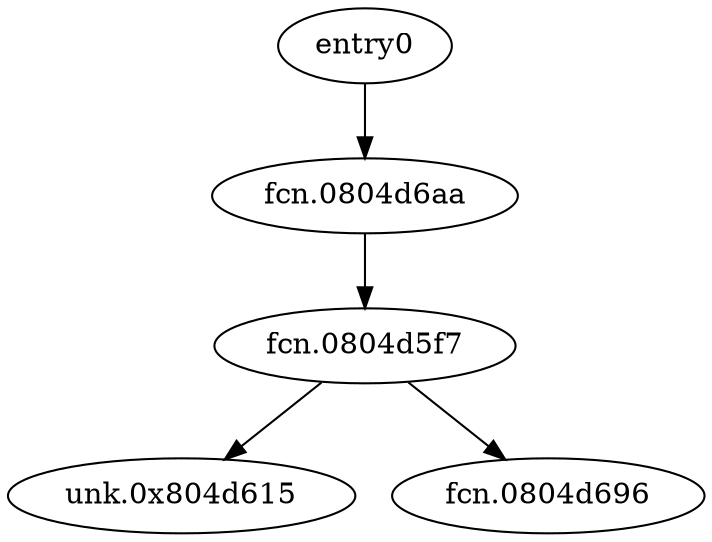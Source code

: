 digraph code {
  "0x0804d3e8" [label="entry0"];
  "0x0804d3e8" -> "0x0804d6aa";
  "0x0804d6aa" [label="fcn.0804d6aa"];
  "0x0804d6aa" [label="fcn.0804d6aa"];
  "0x0804d6aa" -> "0x0804d5f7";
  "0x0804d5f7" [label="fcn.0804d5f7"];
  "0x0804d5f7" [label="fcn.0804d5f7"];
  "0x0804d5f7" -> "0x0804d615";
  "0x0804d615" [label="unk.0x804d615"];
  "0x0804d5f7" -> "0x0804d696";
  "0x0804d696" [label="fcn.0804d696"];
}